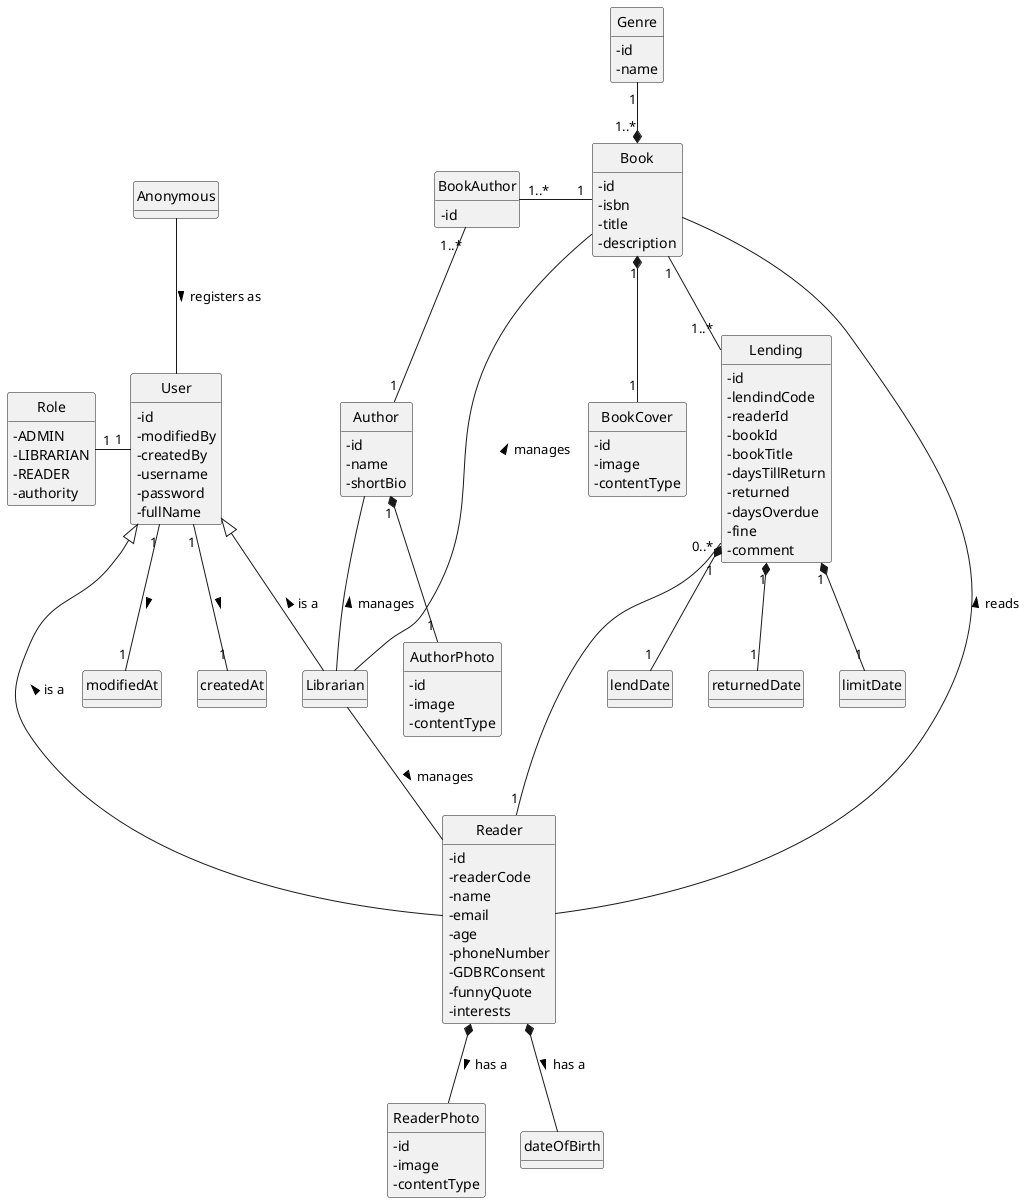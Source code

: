 @startuml
skinparam classAttributeIconSize 0
hide circle
hide methods

class modifiedAt {}

class Role {
    - ADMIN
    - LIBRARIAN
    - READER
    - authority
}


class Book{
    - id
    - isbn
    - title
    - description
}

class BookCover {
    - id
    - image
    - contentType
}

class BookAuthor{
    - id
}

class Genre{
    - id
    - name
}

class Author{
    - id
    - name
    - shortBio
}

class AuthorPhoto{
    - id
    - image
    - contentType
}


class User {
    - id
    - modifiedBy
    - createdBy
    - username
    - password
    - fullName
}

class Anonymous{}

class Librarian{}

class Reader{
    - id
    - readerCode
    - name
    - email
    - age
    - phoneNumber
    - GDBRConsent
    - funnyQuote
    - interests
}

class ReaderPhoto{
    - id
    - image
    - contentType
}

class Lending {
    - id
    - lendindCode
    - readerId
    - bookId
    - bookTitle
    - daysTillReturn
    - returned
    - daysOverdue
    - fine
    - comment
}

Anonymous -down- User : registers as >

Author "1" *-- "1" AuthorPhoto

Reader *-- ReaderPhoto : has a >
Reader *-- dateOfBirth : has a >
Reader ---- Book : reads >

User <|-- Librarian : is a <
User <|-- Reader : is a <
User "1" -left- "1" Role
User "1" -down- "1" modifiedAt : >
User "1" -down- "1" createdAt : >

Book "1" *-- "1" BookCover
Book "1" -- "1..*" Lending
Book -- Librarian: manages <
Book "1" -left- "1..*" BookAuthor
BookAuthor "1..*" -- "1" Author
Book "1..*" *-up- "1" Genre

Lending "1" *-- "1" lendDate
Lending "1" *-- "1" returnedDate
Lending "1" *-- "1" limitDate
Lending "0..*" -- "1" Reader
'lending user : manages

Author -- Librarian: manages <
Librarian -- Reader: manages >

'VERIFICAR AS SETAS E O TEXTO ENTRE ELAS E AS SUAS CONEXÕES

@enduml
